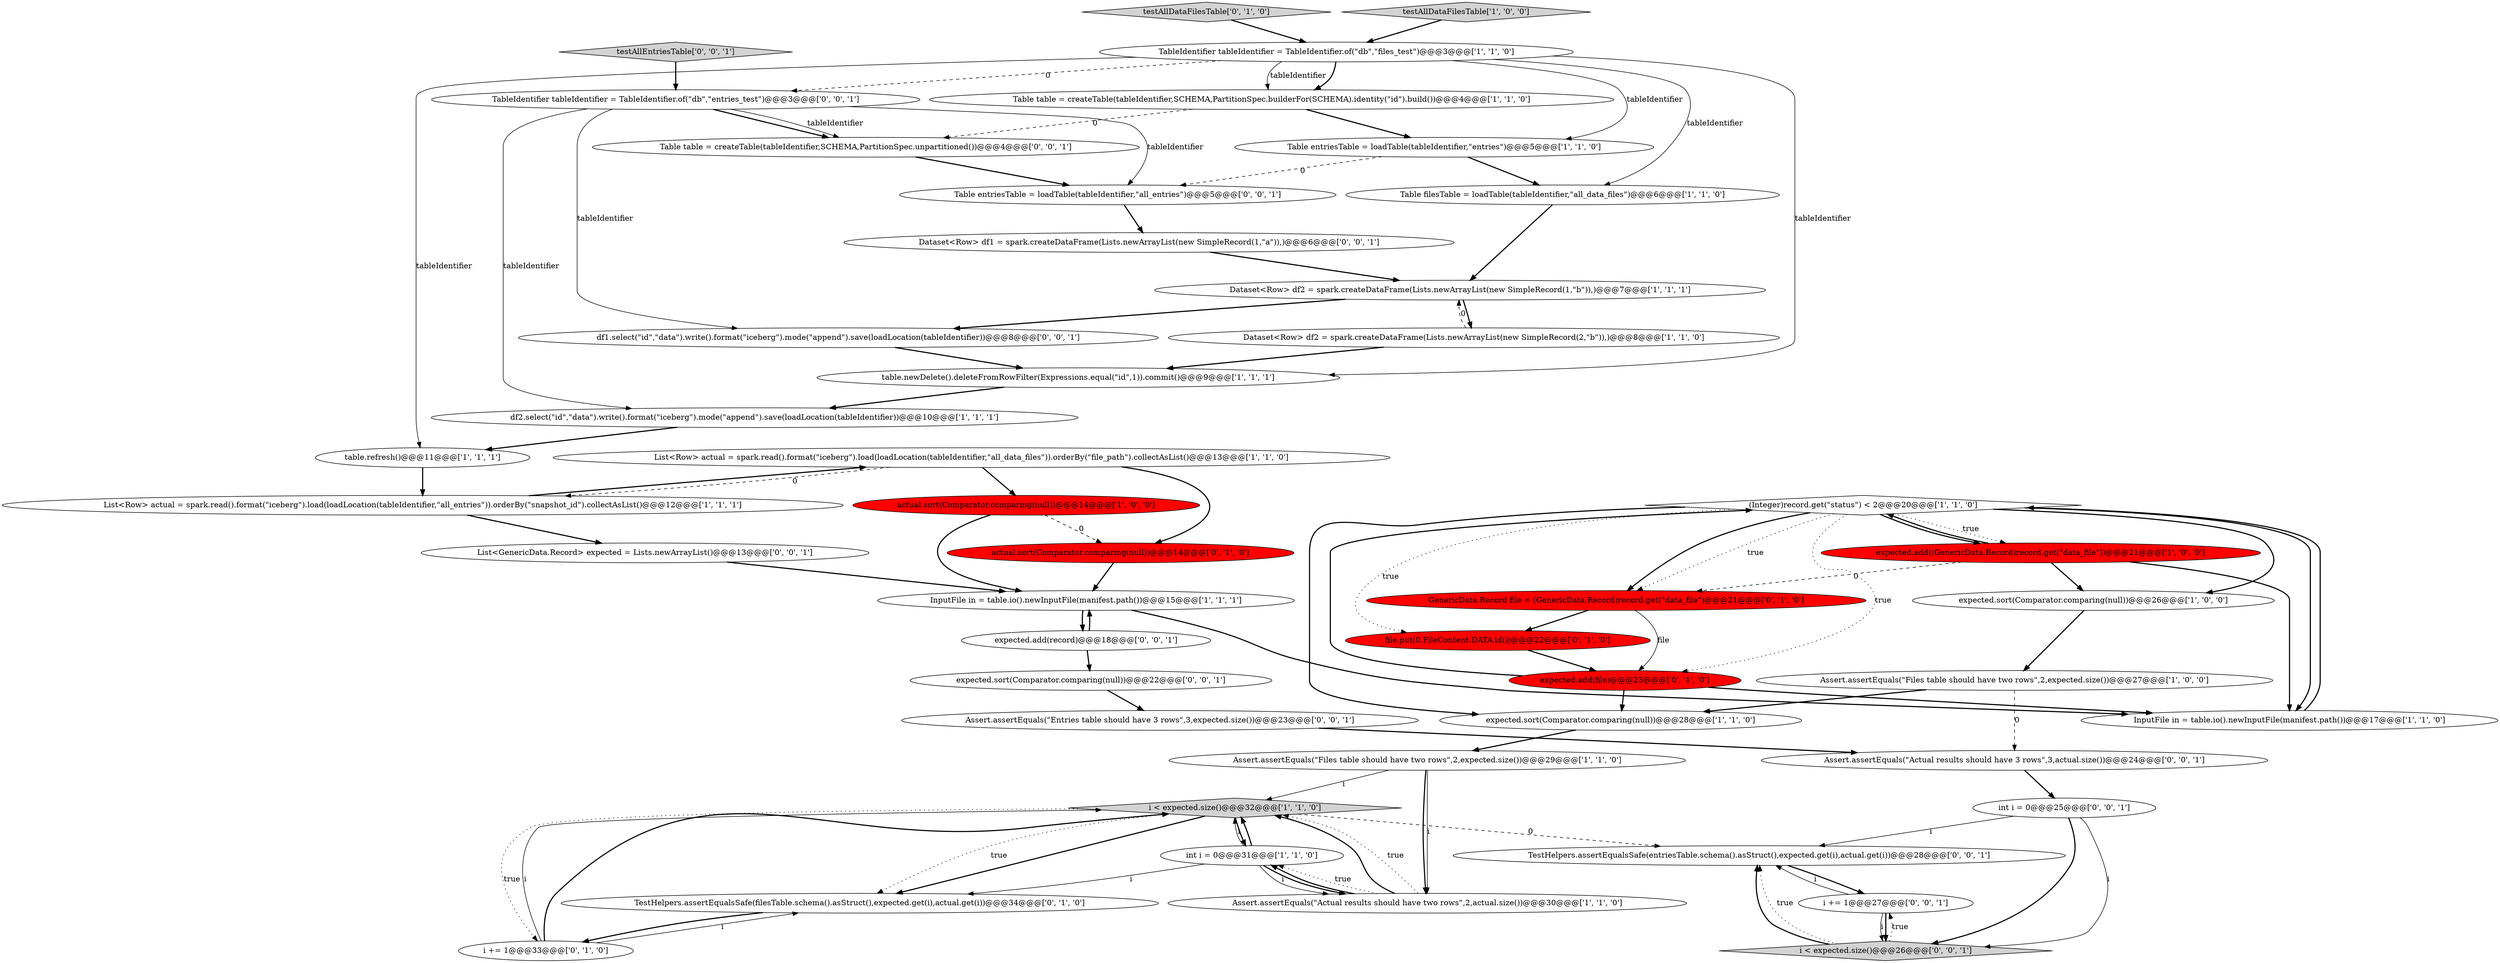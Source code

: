 digraph {
18 [style = filled, label = "expected.sort(Comparator.comparing(null))@@@26@@@['1', '0', '0']", fillcolor = white, shape = ellipse image = "AAA0AAABBB1BBB"];
3 [style = filled, label = "Table filesTable = loadTable(tableIdentifier,\"all_data_files\")@@@6@@@['1', '1', '0']", fillcolor = white, shape = ellipse image = "AAA0AAABBB1BBB"];
21 [style = filled, label = "TableIdentifier tableIdentifier = TableIdentifier.of(\"db\",\"files_test\")@@@3@@@['1', '1', '0']", fillcolor = white, shape = ellipse image = "AAA0AAABBB1BBB"];
39 [style = filled, label = "Assert.assertEquals(\"Actual results should have 3 rows\",3,actual.size())@@@24@@@['0', '0', '1']", fillcolor = white, shape = ellipse image = "AAA0AAABBB3BBB"];
10 [style = filled, label = "Assert.assertEquals(\"Files table should have two rows\",2,expected.size())@@@29@@@['1', '1', '0']", fillcolor = white, shape = ellipse image = "AAA0AAABBB1BBB"];
27 [style = filled, label = "file.put(0,FileContent.DATA.id())@@@22@@@['0', '1', '0']", fillcolor = red, shape = ellipse image = "AAA1AAABBB2BBB"];
17 [style = filled, label = "Dataset<Row> df2 = spark.createDataFrame(Lists.newArrayList(new SimpleRecord(1,\"b\")),)@@@7@@@['1', '1', '1']", fillcolor = white, shape = ellipse image = "AAA0AAABBB1BBB"];
13 [style = filled, label = "List<Row> actual = spark.read().format(\"iceberg\").load(loadLocation(tableIdentifier,\"all_entries\")).orderBy(\"snapshot_id\").collectAsList()@@@12@@@['1', '1', '1']", fillcolor = white, shape = ellipse image = "AAA0AAABBB1BBB"];
29 [style = filled, label = "TestHelpers.assertEqualsSafe(filesTable.schema().asStruct(),expected.get(i),actual.get(i))@@@34@@@['0', '1', '0']", fillcolor = white, shape = ellipse image = "AAA0AAABBB2BBB"];
4 [style = filled, label = "(Integer)record.get(\"status\") < 2@@@20@@@['1', '1', '0']", fillcolor = white, shape = diamond image = "AAA0AAABBB1BBB"];
15 [style = filled, label = "actual.sort(Comparator.comparing(null))@@@14@@@['1', '0', '0']", fillcolor = red, shape = ellipse image = "AAA1AAABBB1BBB"];
9 [style = filled, label = "Assert.assertEquals(\"Files table should have two rows\",2,expected.size())@@@27@@@['1', '0', '0']", fillcolor = white, shape = ellipse image = "AAA0AAABBB1BBB"];
38 [style = filled, label = "TestHelpers.assertEqualsSafe(entriesTable.schema().asStruct(),expected.get(i),actual.get(i))@@@28@@@['0', '0', '1']", fillcolor = white, shape = ellipse image = "AAA0AAABBB3BBB"];
37 [style = filled, label = "TableIdentifier tableIdentifier = TableIdentifier.of(\"db\",\"entries_test\")@@@3@@@['0', '0', '1']", fillcolor = white, shape = ellipse image = "AAA0AAABBB3BBB"];
22 [style = filled, label = "List<Row> actual = spark.read().format(\"iceberg\").load(loadLocation(tableIdentifier,\"all_data_files\")).orderBy(\"file_path\").collectAsList()@@@13@@@['1', '1', '0']", fillcolor = white, shape = ellipse image = "AAA0AAABBB1BBB"];
26 [style = filled, label = "expected.add(file)@@@23@@@['0', '1', '0']", fillcolor = red, shape = ellipse image = "AAA1AAABBB2BBB"];
33 [style = filled, label = "i < expected.size()@@@26@@@['0', '0', '1']", fillcolor = lightgray, shape = diamond image = "AAA0AAABBB3BBB"];
14 [style = filled, label = "expected.sort(Comparator.comparing(null))@@@28@@@['1', '1', '0']", fillcolor = white, shape = ellipse image = "AAA0AAABBB1BBB"];
12 [style = filled, label = "Table entriesTable = loadTable(tableIdentifier,\"entries\")@@@5@@@['1', '1', '0']", fillcolor = white, shape = ellipse image = "AAA0AAABBB1BBB"];
34 [style = filled, label = "i += 1@@@27@@@['0', '0', '1']", fillcolor = white, shape = ellipse image = "AAA0AAABBB3BBB"];
8 [style = filled, label = "table.newDelete().deleteFromRowFilter(Expressions.equal(\"id\",1)).commit()@@@9@@@['1', '1', '1']", fillcolor = white, shape = ellipse image = "AAA0AAABBB1BBB"];
30 [style = filled, label = "testAllDataFilesTable['0', '1', '0']", fillcolor = lightgray, shape = diamond image = "AAA0AAABBB2BBB"];
36 [style = filled, label = "List<GenericData.Record> expected = Lists.newArrayList()@@@13@@@['0', '0', '1']", fillcolor = white, shape = ellipse image = "AAA0AAABBB3BBB"];
23 [style = filled, label = "table.refresh()@@@11@@@['1', '1', '1']", fillcolor = white, shape = ellipse image = "AAA0AAABBB1BBB"];
25 [style = filled, label = "i += 1@@@33@@@['0', '1', '0']", fillcolor = white, shape = ellipse image = "AAA0AAABBB2BBB"];
35 [style = filled, label = "int i = 0@@@25@@@['0', '0', '1']", fillcolor = white, shape = ellipse image = "AAA0AAABBB3BBB"];
28 [style = filled, label = "GenericData.Record file = (GenericData.Record)record.get(\"data_file\")@@@21@@@['0', '1', '0']", fillcolor = red, shape = ellipse image = "AAA1AAABBB2BBB"];
43 [style = filled, label = "df1.select(\"id\",\"data\").write().format(\"iceberg\").mode(\"append\").save(loadLocation(tableIdentifier))@@@8@@@['0', '0', '1']", fillcolor = white, shape = ellipse image = "AAA0AAABBB3BBB"];
32 [style = filled, label = "Assert.assertEquals(\"Entries table should have 3 rows\",3,expected.size())@@@23@@@['0', '0', '1']", fillcolor = white, shape = ellipse image = "AAA0AAABBB3BBB"];
16 [style = filled, label = "InputFile in = table.io().newInputFile(manifest.path())@@@17@@@['1', '1', '0']", fillcolor = white, shape = ellipse image = "AAA0AAABBB1BBB"];
40 [style = filled, label = "testAllEntriesTable['0', '0', '1']", fillcolor = lightgray, shape = diamond image = "AAA0AAABBB3BBB"];
7 [style = filled, label = "Dataset<Row> df2 = spark.createDataFrame(Lists.newArrayList(new SimpleRecord(2,\"b\")),)@@@8@@@['1', '1', '0']", fillcolor = white, shape = ellipse image = "AAA0AAABBB1BBB"];
41 [style = filled, label = "Dataset<Row> df1 = spark.createDataFrame(Lists.newArrayList(new SimpleRecord(1,\"a\")),)@@@6@@@['0', '0', '1']", fillcolor = white, shape = ellipse image = "AAA0AAABBB3BBB"];
11 [style = filled, label = "i < expected.size()@@@32@@@['1', '1', '0']", fillcolor = lightgray, shape = diamond image = "AAA0AAABBB1BBB"];
6 [style = filled, label = "Assert.assertEquals(\"Actual results should have two rows\",2,actual.size())@@@30@@@['1', '1', '0']", fillcolor = white, shape = ellipse image = "AAA0AAABBB1BBB"];
5 [style = filled, label = "expected.add((GenericData.Record)record.get(\"data_file\"))@@@21@@@['1', '0', '0']", fillcolor = red, shape = ellipse image = "AAA1AAABBB1BBB"];
20 [style = filled, label = "InputFile in = table.io().newInputFile(manifest.path())@@@15@@@['1', '1', '1']", fillcolor = white, shape = ellipse image = "AAA0AAABBB1BBB"];
44 [style = filled, label = "expected.add(record)@@@18@@@['0', '0', '1']", fillcolor = white, shape = ellipse image = "AAA0AAABBB3BBB"];
2 [style = filled, label = "df2.select(\"id\",\"data\").write().format(\"iceberg\").mode(\"append\").save(loadLocation(tableIdentifier))@@@10@@@['1', '1', '1']", fillcolor = white, shape = ellipse image = "AAA0AAABBB1BBB"];
31 [style = filled, label = "Table table = createTable(tableIdentifier,SCHEMA,PartitionSpec.unpartitioned())@@@4@@@['0', '0', '1']", fillcolor = white, shape = ellipse image = "AAA0AAABBB3BBB"];
19 [style = filled, label = "testAllDataFilesTable['1', '0', '0']", fillcolor = lightgray, shape = diamond image = "AAA0AAABBB1BBB"];
24 [style = filled, label = "actual.sort(Comparator.comparing(null))@@@14@@@['0', '1', '0']", fillcolor = red, shape = ellipse image = "AAA1AAABBB2BBB"];
42 [style = filled, label = "Table entriesTable = loadTable(tableIdentifier,\"all_entries\")@@@5@@@['0', '0', '1']", fillcolor = white, shape = ellipse image = "AAA0AAABBB3BBB"];
1 [style = filled, label = "int i = 0@@@31@@@['1', '1', '0']", fillcolor = white, shape = ellipse image = "AAA0AAABBB1BBB"];
45 [style = filled, label = "expected.sort(Comparator.comparing(null))@@@22@@@['0', '0', '1']", fillcolor = white, shape = ellipse image = "AAA0AAABBB3BBB"];
0 [style = filled, label = "Table table = createTable(tableIdentifier,SCHEMA,PartitionSpec.builderFor(SCHEMA).identity(\"id\").build())@@@4@@@['1', '1', '0']", fillcolor = white, shape = ellipse image = "AAA0AAABBB1BBB"];
9->39 [style = dashed, label="0"];
42->41 [style = bold, label=""];
22->15 [style = bold, label=""];
6->1 [style = dotted, label="true"];
11->29 [style = bold, label=""];
21->37 [style = dashed, label="0"];
7->8 [style = bold, label=""];
36->20 [style = bold, label=""];
2->23 [style = bold, label=""];
5->28 [style = dashed, label="0"];
20->16 [style = bold, label=""];
21->23 [style = solid, label="tableIdentifier"];
37->31 [style = bold, label=""];
23->13 [style = bold, label=""];
21->12 [style = solid, label="tableIdentifier"];
15->20 [style = bold, label=""];
6->11 [style = bold, label=""];
13->36 [style = bold, label=""];
43->8 [style = bold, label=""];
9->14 [style = bold, label=""];
35->33 [style = solid, label="i"];
13->22 [style = bold, label=""];
6->11 [style = dotted, label="true"];
4->16 [style = bold, label=""];
40->37 [style = bold, label=""];
21->0 [style = bold, label=""];
7->17 [style = dashed, label="0"];
34->33 [style = bold, label=""];
26->14 [style = bold, label=""];
14->10 [style = bold, label=""];
4->18 [style = bold, label=""];
26->4 [style = bold, label=""];
10->6 [style = solid, label="i"];
10->11 [style = solid, label="i"];
1->11 [style = bold, label=""];
21->3 [style = solid, label="tableIdentifier"];
4->28 [style = dotted, label="true"];
24->20 [style = bold, label=""];
26->16 [style = bold, label=""];
25->11 [style = solid, label="i"];
37->42 [style = solid, label="tableIdentifier"];
37->43 [style = solid, label="tableIdentifier"];
44->20 [style = bold, label=""];
39->35 [style = bold, label=""];
18->9 [style = bold, label=""];
28->26 [style = solid, label="file"];
33->38 [style = dotted, label="true"];
37->2 [style = solid, label="tableIdentifier"];
44->45 [style = bold, label=""];
4->26 [style = dotted, label="true"];
22->13 [style = dashed, label="0"];
21->8 [style = solid, label="tableIdentifier"];
27->26 [style = bold, label=""];
4->5 [style = dotted, label="true"];
1->29 [style = solid, label="i"];
4->14 [style = bold, label=""];
0->12 [style = bold, label=""];
11->29 [style = dotted, label="true"];
15->24 [style = dashed, label="0"];
45->32 [style = bold, label=""];
5->18 [style = bold, label=""];
21->0 [style = solid, label="tableIdentifier"];
10->6 [style = bold, label=""];
5->16 [style = bold, label=""];
17->43 [style = bold, label=""];
6->1 [style = bold, label=""];
31->42 [style = bold, label=""];
30->21 [style = bold, label=""];
1->6 [style = bold, label=""];
12->42 [style = dashed, label="0"];
8->2 [style = bold, label=""];
5->4 [style = bold, label=""];
38->34 [style = bold, label=""];
1->11 [style = solid, label="i"];
3->17 [style = bold, label=""];
32->39 [style = bold, label=""];
12->3 [style = bold, label=""];
35->38 [style = solid, label="i"];
16->4 [style = bold, label=""];
4->5 [style = bold, label=""];
19->21 [style = bold, label=""];
25->29 [style = solid, label="i"];
1->6 [style = solid, label="i"];
11->1 [style = bold, label=""];
33->34 [style = dotted, label="true"];
35->33 [style = bold, label=""];
37->31 [style = solid, label="tableIdentifier"];
29->25 [style = bold, label=""];
34->33 [style = solid, label="i"];
4->28 [style = bold, label=""];
20->44 [style = bold, label=""];
17->7 [style = bold, label=""];
11->38 [style = dashed, label="0"];
41->17 [style = bold, label=""];
11->25 [style = dotted, label="true"];
25->11 [style = bold, label=""];
0->31 [style = dashed, label="0"];
4->27 [style = dotted, label="true"];
33->38 [style = bold, label=""];
28->27 [style = bold, label=""];
22->24 [style = bold, label=""];
34->38 [style = solid, label="i"];
}
